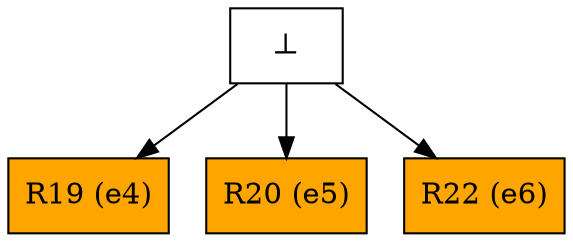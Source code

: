 digraph test {
  e0 -> e4;
  e0 -> e5;
  e0 -> e6;
  e4 [color="black" fillcolor="orange" label="R19 (e4)" shape=box style=filled];
  e5 [color="black" fillcolor="orange" label="R20 (e5)" shape=box style=filled];
  e6 [color="black" fillcolor="orange" label="R22 (e6)" shape=box style=filled];
  e0 [fillcolor=white label="⊥" shape=box style=filled];
}
